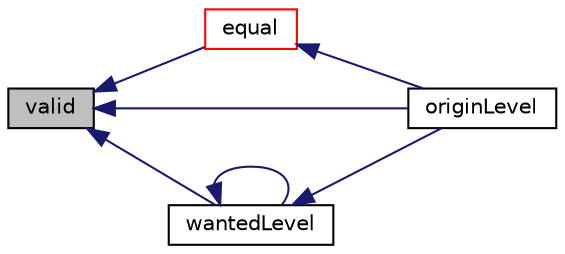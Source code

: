 digraph "valid"
{
  bgcolor="transparent";
  edge [fontname="Helvetica",fontsize="10",labelfontname="Helvetica",labelfontsize="10"];
  node [fontname="Helvetica",fontsize="10",shape=record];
  rankdir="LR";
  Node1 [label="valid",height=0.2,width=0.4,color="black", fillcolor="grey75", style="filled", fontcolor="black"];
  Node1 -> Node2 [dir="back",color="midnightblue",fontsize="10",style="solid",fontname="Helvetica"];
  Node2 [label="equal",height=0.2,width=0.4,color="red",URL="$a02170.html#a48c10d9c453bf56eee5d1ee8ac8dd455",tooltip="Same (like operator==) "];
  Node2 -> Node3 [dir="back",color="midnightblue",fontsize="10",style="solid",fontname="Helvetica"];
  Node3 [label="originLevel",height=0.2,width=0.4,color="black",URL="$a02170.html#a401e7a24dbc520b869aaa022e8b6ff58"];
  Node1 -> Node3 [dir="back",color="midnightblue",fontsize="10",style="solid",fontname="Helvetica"];
  Node1 -> Node4 [dir="back",color="midnightblue",fontsize="10",style="solid",fontname="Helvetica"];
  Node4 [label="wantedLevel",height=0.2,width=0.4,color="black",URL="$a02170.html#a4cdaf5bdb45dc220f6adea15a3d65546",tooltip="Calculates the wanted level at a given point. Walks out from. "];
  Node4 -> Node3 [dir="back",color="midnightblue",fontsize="10",style="solid",fontname="Helvetica"];
  Node4 -> Node4 [dir="back",color="midnightblue",fontsize="10",style="solid",fontname="Helvetica"];
}

